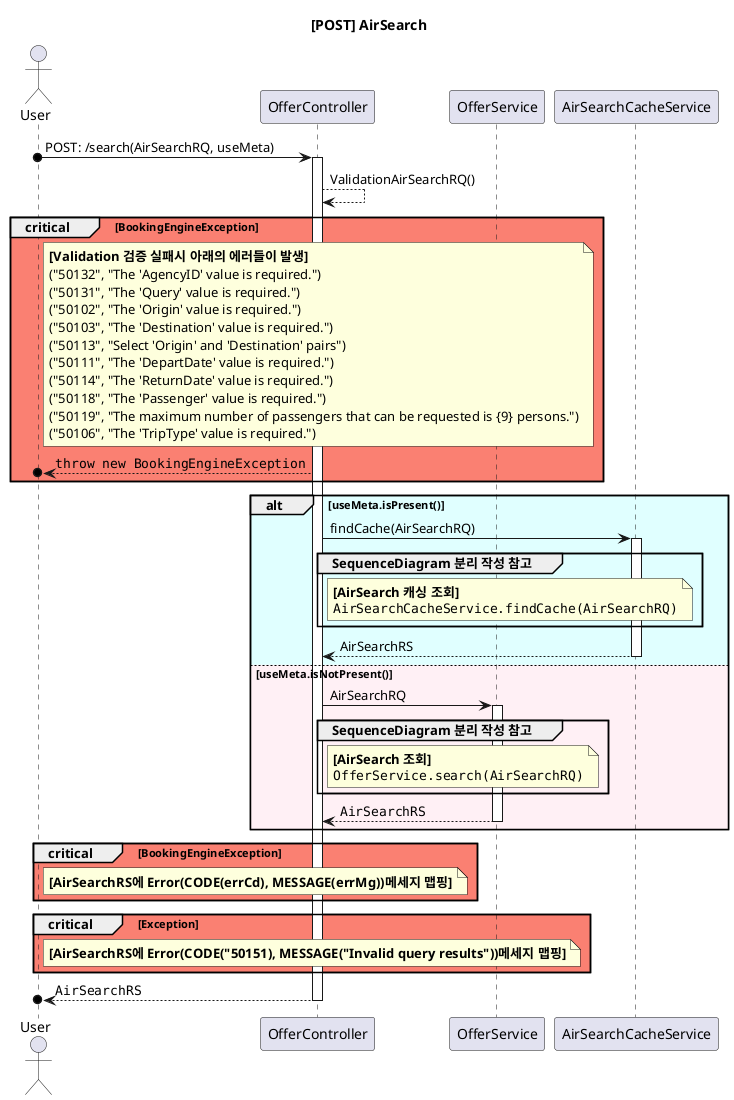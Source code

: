 @startuml

title **[POST] AirSearch**

actor User
participant OfferController
participant OfferService
participant AirSearchCacheService
User o-> OfferController ++ : POST: /search(AirSearchRQ, useMeta)

' Critical
OfferController --> OfferController: ValidationAirSearchRQ()

critical #Salmon BookingEngineException
    note right of User
        **[Validation 검증 실패시 아래의 에러들이 발생]**
        ("50132", "The 'AgencyID' value is required.")
        ("50131", "The 'Query' value is required.")
        ("50102", "The 'Origin' value is required.")
        ("50103", "The 'Destination' value is required.")
        ("50113", "Select 'Origin' and 'Destination' pairs")
        ("50111", "The 'DepartDate' value is required.")
        ("50114", "The 'ReturnDate' value is required.")
        ("50118", "The 'Passenger' value is required.")
        ("50119", "The maximum number of passengers that can be requested is {9} persons.")
        ("50106", "The 'TripType' value is required.")
    end note
    User o<-- OfferController: ""throw new BookingEngineException""
end

alt #LightCyan useMeta.isPresent()
    ' if
    OfferController -> AirSearchCacheService ++ : findCache(AirSearchRQ)
    ' Reference
    group SequenceDiagram 분리 작성 참고
        note right of OfferController
        **[AirSearch 캐싱 조회]**
        ""AirSearchCacheService.findCache(AirSearchRQ)""
        end note
    end
    OfferController <-- AirSearchCacheService -- : AirSearchRS
else #LavenderBlush useMeta.isNotPresent()
    ' else
    OfferController -> OfferService ++ : AirSearchRQ
    ' Reference
    group SequenceDiagram 분리 작성 참고
        note right of OfferController
        **[AirSearch 조회]**
        ""OfferService.search(AirSearchRQ)""
        end note
    end
    OfferController <-- OfferService -- : ""AirSearchRS""
end

critical #Salmon BookingEngineException
    note right of User
        **[AirSearchRS에 Error(CODE(errCd), MESSAGE(errMg))메세지 맵핑]**
    end note
end
critical #Salmon Exception
    note right of User
        **[AirSearchRS에 Error(CODE("50151), MESSAGE("Invalid query results"))메세지 맵핑]**
    end note
end

User o<-- OfferController -- : ""AirSearchRS""
@enduml